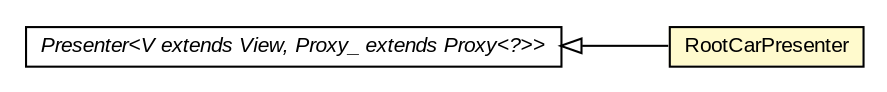 #!/usr/local/bin/dot
#
# Class diagram 
# Generated by UMLGraph version R5_6-24-gf6e263 (http://www.umlgraph.org/)
#

digraph G {
	edge [fontname="arial",fontsize=10,labelfontname="arial",labelfontsize=10];
	node [fontname="arial",fontsize=10,shape=plaintext];
	nodesep=0.25;
	ranksep=0.5;
	rankdir=LR;
	// com.gwtplatform.mvp.client.Presenter<V extends com.gwtplatform.mvp.client.View, Proxy_ extends com.gwtplatform.mvp.client.proxy.Proxy<?>>
	c469029 [label=<<table title="com.gwtplatform.mvp.client.Presenter" border="0" cellborder="1" cellspacing="0" cellpadding="2" port="p" href="../../../../../mvp/client/Presenter.html">
		<tr><td><table border="0" cellspacing="0" cellpadding="1">
<tr><td align="center" balign="center"><font face="arial italic"> Presenter&lt;V extends View, Proxy_ extends Proxy&lt;?&gt;&gt; </font></td></tr>
		</table></td></tr>
		</table>>, URL="../../../../../mvp/client/Presenter.html", fontname="arial", fontcolor="black", fontsize=10.0];
	// com.gwtplatform.carstore.client.application.cars.car.RootCarPresenter
	c469319 [label=<<table title="com.gwtplatform.carstore.client.application.cars.car.RootCarPresenter" border="0" cellborder="1" cellspacing="0" cellpadding="2" port="p" bgcolor="lemonChiffon" href="./RootCarPresenter.html">
		<tr><td><table border="0" cellspacing="0" cellpadding="1">
<tr><td align="center" balign="center"> RootCarPresenter </td></tr>
		</table></td></tr>
		</table>>, URL="./RootCarPresenter.html", fontname="arial", fontcolor="black", fontsize=10.0];
	//com.gwtplatform.carstore.client.application.cars.car.RootCarPresenter extends com.gwtplatform.mvp.client.Presenter<com.gwtplatform.carstore.client.application.cars.car.RootCarPresenter.MyView, com.gwtplatform.carstore.client.application.cars.car.RootCarPresenter.MyProxy>
	c469029:p -> c469319:p [dir=back,arrowtail=empty];
}

